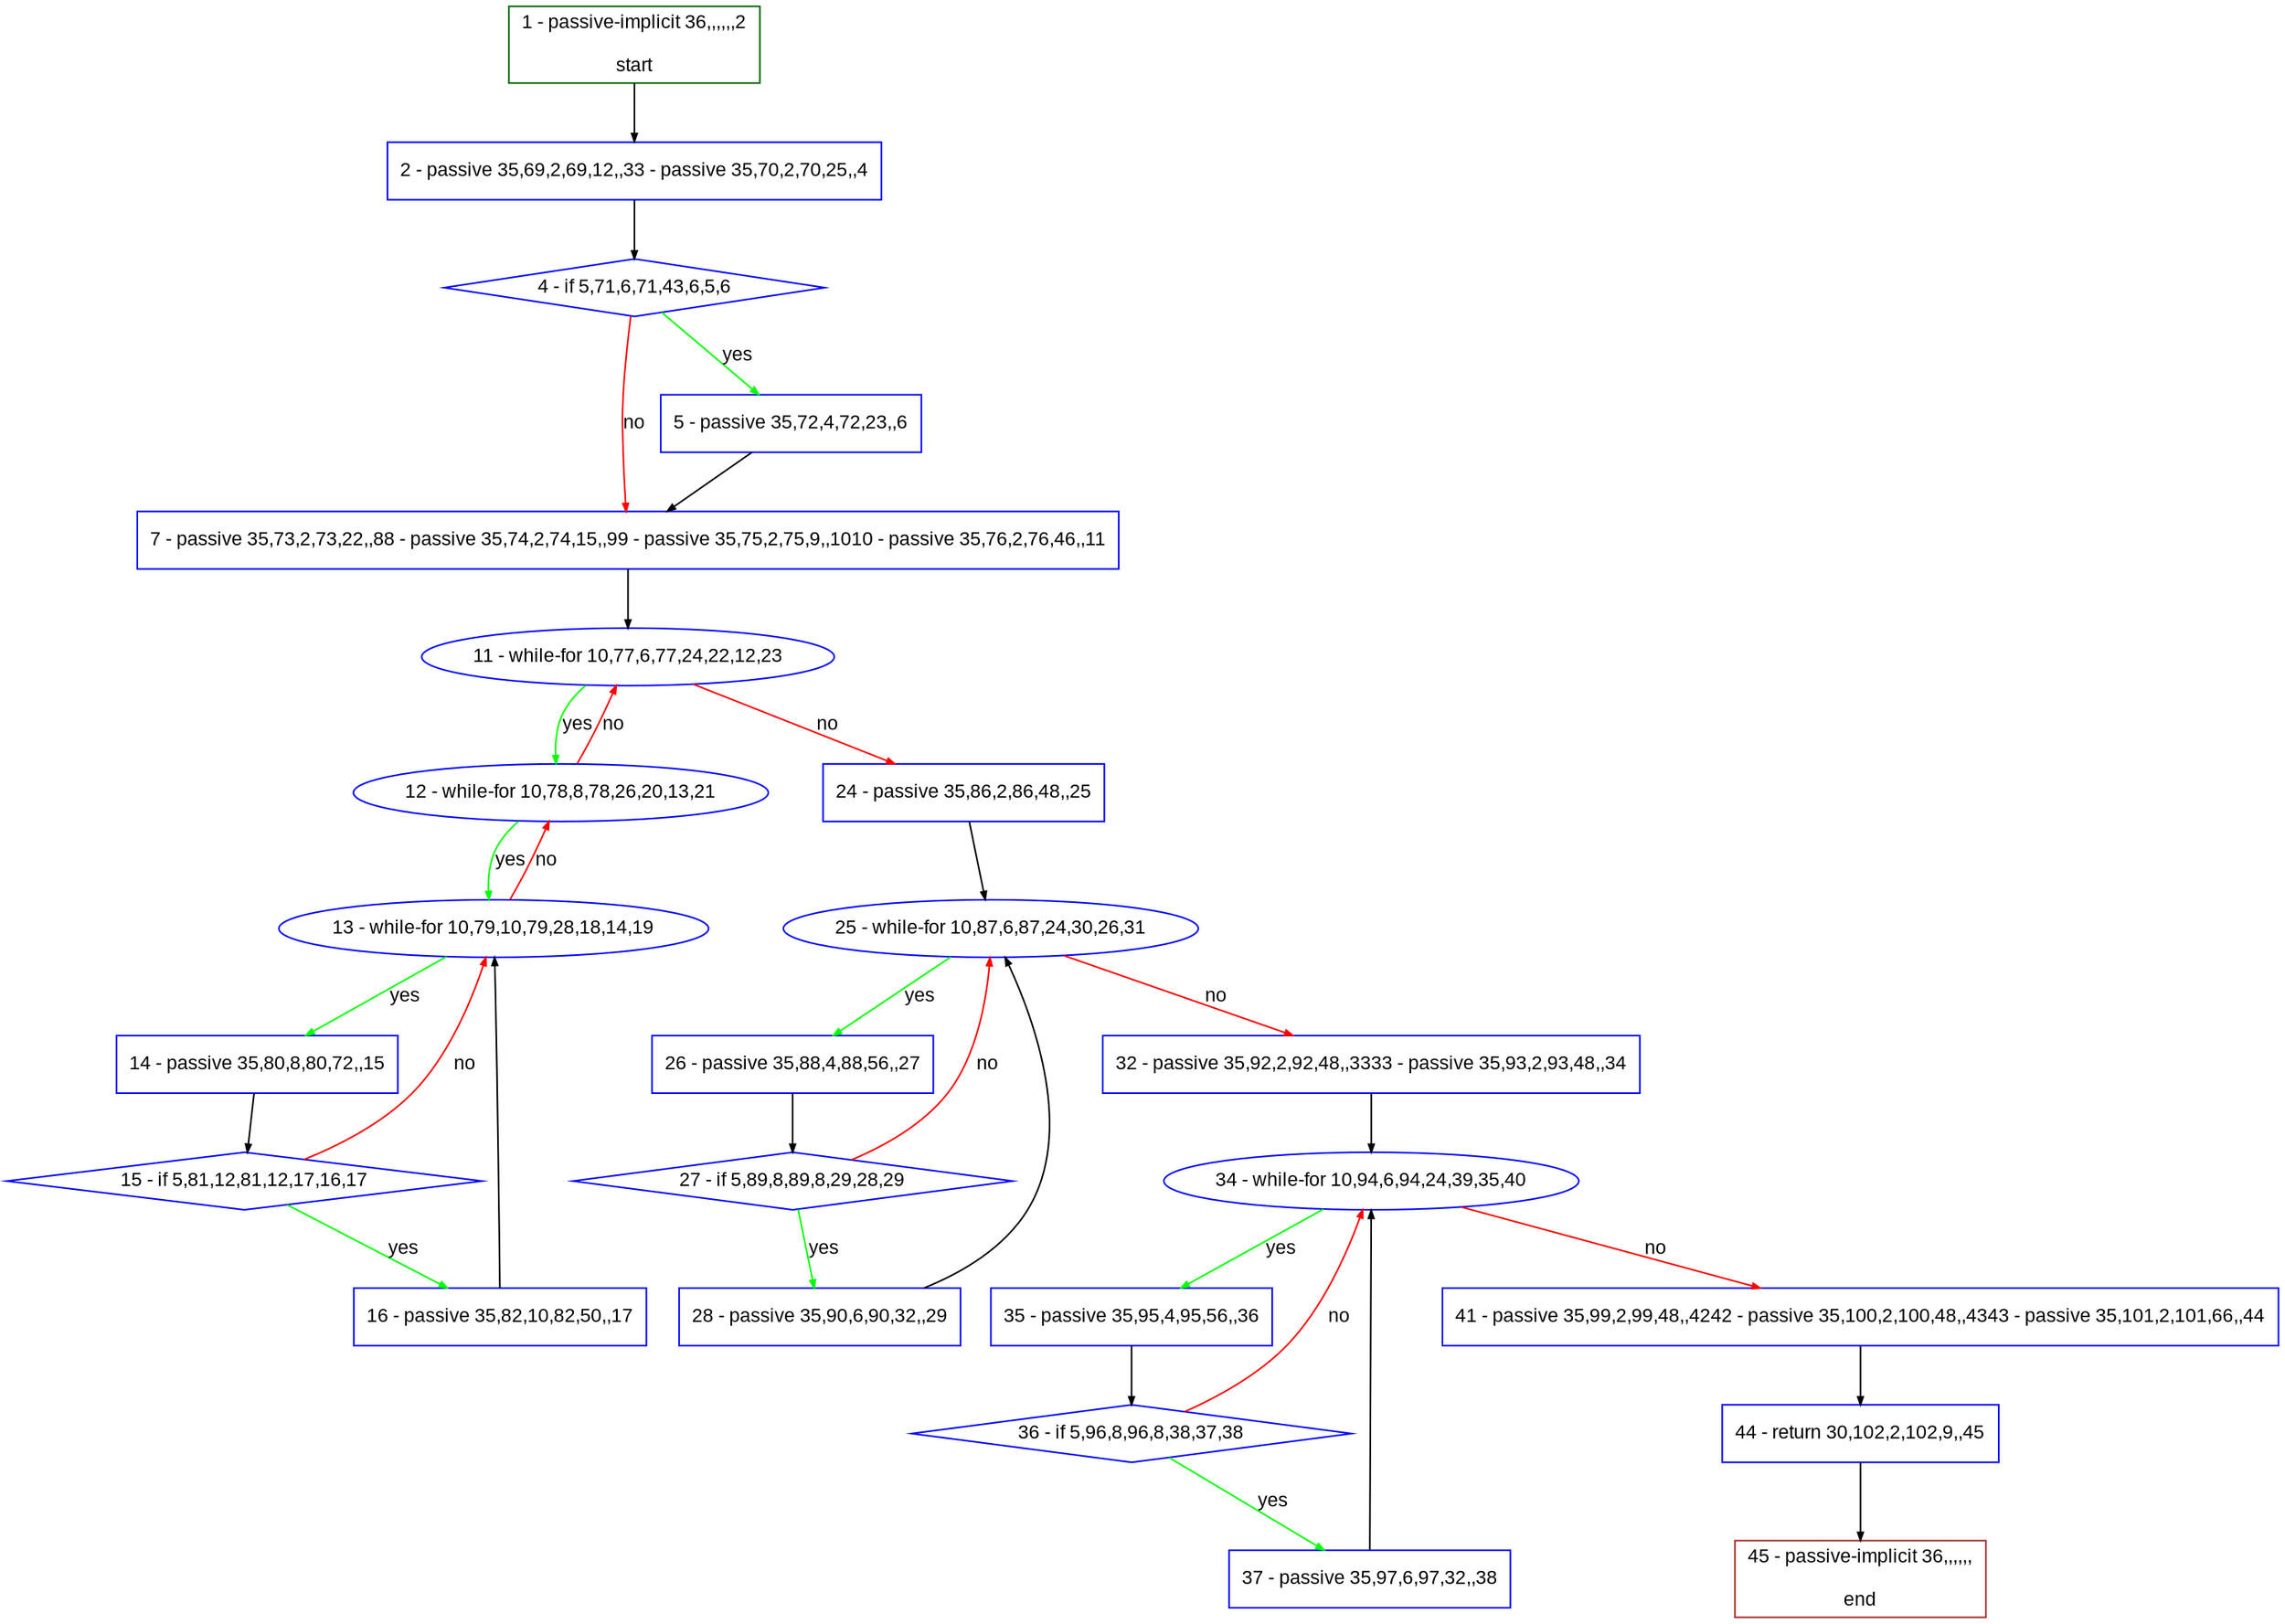 digraph "" {
  graph [pack="true", label="", fontsize="12", packmode="clust", fontname="Arial", fillcolor="#FFFFCC", bgcolor="white", style="rounded,filled", compound="true"];
  node [node_initialized="no", label="", color="grey", fontsize="12", fillcolor="white", fontname="Arial", style="filled", shape="rectangle", compound="true", fixedsize="false"];
  edge [fontcolor="black", arrowhead="normal", arrowtail="none", arrowsize="0.5", ltail="", label="", color="black", fontsize="12", lhead="", fontname="Arial", dir="forward", compound="true"];
  __N1 [label="2 - passive 35,69,2,69,12,,33 - passive 35,70,2,70,25,,4", color="#0000ff", fillcolor="#ffffff", style="filled", shape="box"];
  __N2 [label="1 - passive-implicit 36,,,,,,2\n\nstart", color="#006400", fillcolor="#ffffff", style="filled", shape="box"];
  __N3 [label="4 - if 5,71,6,71,43,6,5,6", color="#0000ff", fillcolor="#ffffff", style="filled", shape="diamond"];
  __N4 [label="5 - passive 35,72,4,72,23,,6", color="#0000ff", fillcolor="#ffffff", style="filled", shape="box"];
  __N5 [label="7 - passive 35,73,2,73,22,,88 - passive 35,74,2,74,15,,99 - passive 35,75,2,75,9,,1010 - passive 35,76,2,76,46,,11", color="#0000ff", fillcolor="#ffffff", style="filled", shape="box"];
  __N6 [label="11 - while-for 10,77,6,77,24,22,12,23", color="#0000ff", fillcolor="#ffffff", style="filled", shape="oval"];
  __N7 [label="12 - while-for 10,78,8,78,26,20,13,21", color="#0000ff", fillcolor="#ffffff", style="filled", shape="oval"];
  __N8 [label="24 - passive 35,86,2,86,48,,25", color="#0000ff", fillcolor="#ffffff", style="filled", shape="box"];
  __N9 [label="13 - while-for 10,79,10,79,28,18,14,19", color="#0000ff", fillcolor="#ffffff", style="filled", shape="oval"];
  __N10 [label="14 - passive 35,80,8,80,72,,15", color="#0000ff", fillcolor="#ffffff", style="filled", shape="box"];
  __N11 [label="15 - if 5,81,12,81,12,17,16,17", color="#0000ff", fillcolor="#ffffff", style="filled", shape="diamond"];
  __N12 [label="16 - passive 35,82,10,82,50,,17", color="#0000ff", fillcolor="#ffffff", style="filled", shape="box"];
  __N13 [label="25 - while-for 10,87,6,87,24,30,26,31", color="#0000ff", fillcolor="#ffffff", style="filled", shape="oval"];
  __N14 [label="26 - passive 35,88,4,88,56,,27", color="#0000ff", fillcolor="#ffffff", style="filled", shape="box"];
  __N15 [label="32 - passive 35,92,2,92,48,,3333 - passive 35,93,2,93,48,,34", color="#0000ff", fillcolor="#ffffff", style="filled", shape="box"];
  __N16 [label="27 - if 5,89,8,89,8,29,28,29", color="#0000ff", fillcolor="#ffffff", style="filled", shape="diamond"];
  __N17 [label="28 - passive 35,90,6,90,32,,29", color="#0000ff", fillcolor="#ffffff", style="filled", shape="box"];
  __N18 [label="34 - while-for 10,94,6,94,24,39,35,40", color="#0000ff", fillcolor="#ffffff", style="filled", shape="oval"];
  __N19 [label="35 - passive 35,95,4,95,56,,36", color="#0000ff", fillcolor="#ffffff", style="filled", shape="box"];
  __N20 [label="41 - passive 35,99,2,99,48,,4242 - passive 35,100,2,100,48,,4343 - passive 35,101,2,101,66,,44", color="#0000ff", fillcolor="#ffffff", style="filled", shape="box"];
  __N21 [label="36 - if 5,96,8,96,8,38,37,38", color="#0000ff", fillcolor="#ffffff", style="filled", shape="diamond"];
  __N22 [label="37 - passive 35,97,6,97,32,,38", color="#0000ff", fillcolor="#ffffff", style="filled", shape="box"];
  __N23 [label="44 - return 30,102,2,102,9,,45", color="#0000ff", fillcolor="#ffffff", style="filled", shape="box"];
  __N24 [label="45 - passive-implicit 36,,,,,,\n\nend", color="#a52a2a", fillcolor="#ffffff", style="filled", shape="box"];
  __N2 -> __N1 [arrowhead="normal", arrowtail="none", color="#000000", label="", dir="forward"];
  __N1 -> __N3 [arrowhead="normal", arrowtail="none", color="#000000", label="", dir="forward"];
  __N3 -> __N4 [arrowhead="normal", arrowtail="none", color="#00ff00", label="yes", dir="forward"];
  __N3 -> __N5 [arrowhead="normal", arrowtail="none", color="#ff0000", label="no", dir="forward"];
  __N4 -> __N5 [arrowhead="normal", arrowtail="none", color="#000000", label="", dir="forward"];
  __N5 -> __N6 [arrowhead="normal", arrowtail="none", color="#000000", label="", dir="forward"];
  __N6 -> __N7 [arrowhead="normal", arrowtail="none", color="#00ff00", label="yes", dir="forward"];
  __N7 -> __N6 [arrowhead="normal", arrowtail="none", color="#ff0000", label="no", dir="forward"];
  __N6 -> __N8 [arrowhead="normal", arrowtail="none", color="#ff0000", label="no", dir="forward"];
  __N7 -> __N9 [arrowhead="normal", arrowtail="none", color="#00ff00", label="yes", dir="forward"];
  __N9 -> __N7 [arrowhead="normal", arrowtail="none", color="#ff0000", label="no", dir="forward"];
  __N9 -> __N10 [arrowhead="normal", arrowtail="none", color="#00ff00", label="yes", dir="forward"];
  __N10 -> __N11 [arrowhead="normal", arrowtail="none", color="#000000", label="", dir="forward"];
  __N11 -> __N9 [arrowhead="normal", arrowtail="none", color="#ff0000", label="no", dir="forward"];
  __N11 -> __N12 [arrowhead="normal", arrowtail="none", color="#00ff00", label="yes", dir="forward"];
  __N12 -> __N9 [arrowhead="normal", arrowtail="none", color="#000000", label="", dir="forward"];
  __N8 -> __N13 [arrowhead="normal", arrowtail="none", color="#000000", label="", dir="forward"];
  __N13 -> __N14 [arrowhead="normal", arrowtail="none", color="#00ff00", label="yes", dir="forward"];
  __N13 -> __N15 [arrowhead="normal", arrowtail="none", color="#ff0000", label="no", dir="forward"];
  __N14 -> __N16 [arrowhead="normal", arrowtail="none", color="#000000", label="", dir="forward"];
  __N16 -> __N13 [arrowhead="normal", arrowtail="none", color="#ff0000", label="no", dir="forward"];
  __N16 -> __N17 [arrowhead="normal", arrowtail="none", color="#00ff00", label="yes", dir="forward"];
  __N17 -> __N13 [arrowhead="normal", arrowtail="none", color="#000000", label="", dir="forward"];
  __N15 -> __N18 [arrowhead="normal", arrowtail="none", color="#000000", label="", dir="forward"];
  __N18 -> __N19 [arrowhead="normal", arrowtail="none", color="#00ff00", label="yes", dir="forward"];
  __N18 -> __N20 [arrowhead="normal", arrowtail="none", color="#ff0000", label="no", dir="forward"];
  __N19 -> __N21 [arrowhead="normal", arrowtail="none", color="#000000", label="", dir="forward"];
  __N21 -> __N18 [arrowhead="normal", arrowtail="none", color="#ff0000", label="no", dir="forward"];
  __N21 -> __N22 [arrowhead="normal", arrowtail="none", color="#00ff00", label="yes", dir="forward"];
  __N22 -> __N18 [arrowhead="normal", arrowtail="none", color="#000000", label="", dir="forward"];
  __N20 -> __N23 [arrowhead="normal", arrowtail="none", color="#000000", label="", dir="forward"];
  __N23 -> __N24 [arrowhead="normal", arrowtail="none", color="#000000", label="", dir="forward"];
}
